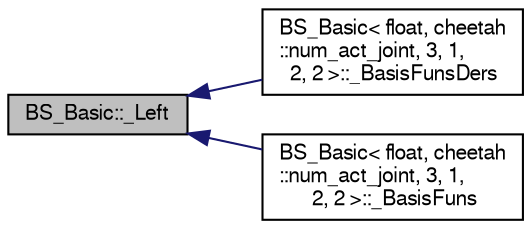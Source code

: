 digraph "BS_Basic::_Left"
{
  edge [fontname="FreeSans",fontsize="10",labelfontname="FreeSans",labelfontsize="10"];
  node [fontname="FreeSans",fontsize="10",shape=record];
  rankdir="LR";
  Node1 [label="BS_Basic::_Left",height=0.2,width=0.4,color="black", fillcolor="grey75", style="filled", fontcolor="black"];
  Node1 -> Node2 [dir="back",color="midnightblue",fontsize="10",style="solid",fontname="FreeSans"];
  Node2 [label="BS_Basic\< float, cheetah\l::num_act_joint, 3, 1,\l 2, 2 \>::_BasisFunsDers",height=0.2,width=0.4,color="black", fillcolor="white", style="filled",URL="$d9/da0/class_b_s___basic.html#a218b2a45daf5d96ed468bbbaf6238e8f"];
  Node1 -> Node3 [dir="back",color="midnightblue",fontsize="10",style="solid",fontname="FreeSans"];
  Node3 [label="BS_Basic\< float, cheetah\l::num_act_joint, 3, 1,\l 2, 2 \>::_BasisFuns",height=0.2,width=0.4,color="black", fillcolor="white", style="filled",URL="$d9/da0/class_b_s___basic.html#a0c169bdeb4e0a464fa9c0674ef7e2e0a"];
}

